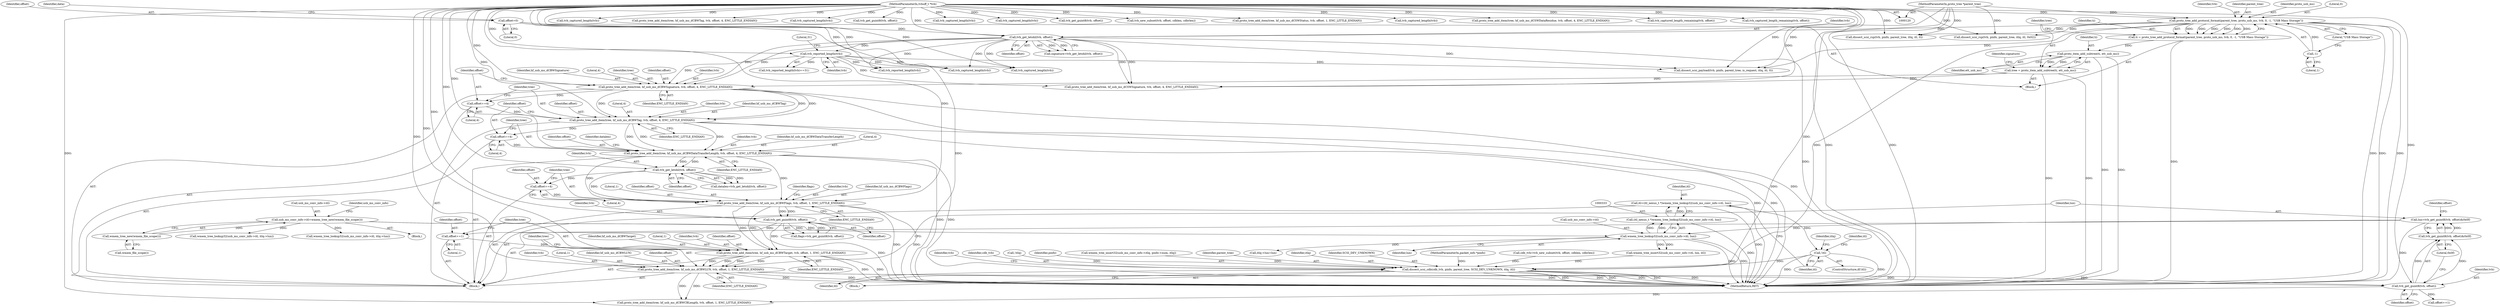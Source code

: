 digraph "0_wireshark_2cb5985bf47bdc8bea78d28483ed224abdd33dc6_1@pointer" {
"1000330" [label="(Call,itl=(itl_nexus_t *)wmem_tree_lookup32(usb_ms_conv_info->itl, lun))"];
"1000332" [label="(Call,(itl_nexus_t *)wmem_tree_lookup32(usb_ms_conv_info->itl, lun))"];
"1000334" [label="(Call,wmem_tree_lookup32(usb_ms_conv_info->itl, lun))"];
"1000168" [label="(Call,usb_ms_conv_info->itl=wmem_tree_new(wmem_file_scope()))"];
"1000172" [label="(Call,wmem_tree_new(wmem_file_scope()))"];
"1000320" [label="(Call,lun=tvb_get_guint8(tvb, offset)&0x0f)"];
"1000322" [label="(Call,tvb_get_guint8(tvb, offset)&0x0f)"];
"1000323" [label="(Call,tvb_get_guint8(tvb, offset))"];
"1000313" [label="(Call,proto_tree_add_item(tree, hf_usb_ms_dCBWLUN, tvb, offset, 1, ENC_LITTLE_ENDIAN))"];
"1000306" [label="(Call,proto_tree_add_item(tree, hf_usb_ms_dCBWTarget, tvb, offset, 1, ENC_LITTLE_ENDIAN))"];
"1000291" [label="(Call,proto_tree_add_item(tree, hf_usb_ms_dCBWFlags, tvb, offset, 1, ENC_LITTLE_ENDIAN))"];
"1000276" [label="(Call,proto_tree_add_item(tree, hf_usb_ms_dCBWDataTransferLength, tvb, offset, 4, ENC_LITTLE_ENDIAN))"];
"1000266" [label="(Call,proto_tree_add_item(tree, hf_usb_ms_dCBWTag, tvb, offset, 4, ENC_LITTLE_ENDIAN))"];
"1000256" [label="(Call,proto_tree_add_item(tree, hf_usb_ms_dCBWSignature, tvb, offset, 4, ENC_LITTLE_ENDIAN))"];
"1000228" [label="(Call,tree = proto_item_add_subtree(ti, ett_usb_ms))"];
"1000230" [label="(Call,proto_item_add_subtree(ti, ett_usb_ms))"];
"1000218" [label="(Call,ti = proto_tree_add_protocol_format(parent_tree, proto_usb_ms, tvb, 0, -1, \"USB Mass Storage\"))"];
"1000220" [label="(Call,proto_tree_add_protocol_format(parent_tree, proto_usb_ms, tvb, 0, -1, \"USB Mass Storage\"))"];
"1000123" [label="(MethodParameterIn,proto_tree *parent_tree)"];
"1000121" [label="(MethodParameterIn,tvbuff_t *tvb)"];
"1000225" [label="(Call,-1)"];
"1000235" [label="(Call,tvb_get_letohl(tvb, offset))"];
"1000135" [label="(Call,offset=0)"];
"1000246" [label="(Call,tvb_reported_length(tvb))"];
"1000263" [label="(Call,offset+=4)"];
"1000273" [label="(Call,offset+=4)"];
"1000285" [label="(Call,tvb_get_letohl(tvb, offset))"];
"1000288" [label="(Call,offset+=4)"];
"1000300" [label="(Call,tvb_get_guint8(tvb, offset))"];
"1000303" [label="(Call,offset+=1)"];
"1000340" [label="(Call,!itl)"];
"1000513" [label="(Call,dissect_scsi_cdb(cdb_tvb, pinfo, parent_tree, SCSI_DEV_UNKNOWN, itlq, itl))"];
"1000471" [label="(Call,proto_tree_add_item(tree, hf_usb_ms_dCBWCBLength, tvb, offset, 1, ENC_LITTLE_ENDIAN))"];
"1000312" [label="(Identifier,ENC_LITTLE_ENDIAN)"];
"1000339" [label="(ControlStructure,if(!itl))"];
"1000246" [label="(Call,tvb_reported_length(tvb))"];
"1000248" [label="(Literal,31)"];
"1000292" [label="(Identifier,tree)"];
"1000296" [label="(Literal,1)"];
"1000232" [label="(Identifier,ett_usb_ms)"];
"1000681" [label="(Call,dissect_scsi_payload(tvb, pinfo, parent_tree, is_request, itlq, itl, 0))"];
"1000517" [label="(Identifier,SCSI_DEV_UNKNOWN)"];
"1000332" [label="(Call,(itl_nexus_t *)wmem_tree_lookup32(usb_ms_conv_info->itl, lun))"];
"1000257" [label="(Identifier,tree)"];
"1000298" [label="(Call,flags=tvb_get_guint8(tvb, offset))"];
"1000334" [label="(Call,wmem_tree_lookup32(usb_ms_conv_info->itl, lun))"];
"1000331" [label="(Identifier,itl)"];
"1000313" [label="(Call,proto_tree_add_item(tree, hf_usb_ms_dCBWLUN, tvb, offset, 1, ENC_LITTLE_ENDIAN))"];
"1000358" [label="(Call,wmem_tree_insert32(usb_ms_conv_info->itl, lun, itl))"];
"1000262" [label="(Identifier,ENC_LITTLE_ENDIAN)"];
"1000690" [label="(Call,tvb_captured_length(tvb))"];
"1000692" [label="(MethodReturn,RET)"];
"1000280" [label="(Identifier,offset)"];
"1000340" [label="(Call,!itl)"];
"1000309" [label="(Identifier,tvb)"];
"1000282" [label="(Identifier,ENC_LITTLE_ENDIAN)"];
"1000245" [label="(Call,tvb_reported_length(tvb)==31)"];
"1000263" [label="(Call,offset+=4)"];
"1000224" [label="(Literal,0)"];
"1000271" [label="(Literal,4)"];
"1000122" [label="(MethodParameterIn,packet_info *pinfo)"];
"1000547" [label="(Call,proto_tree_add_item(tree, hf_usb_ms_dCBWTag, tvb, offset, 4, ENC_LITTLE_ENDIAN))"];
"1000269" [label="(Identifier,tvb)"];
"1000276" [label="(Call,proto_tree_add_item(tree, hf_usb_ms_dCBWDataTransferLength, tvb, offset, 4, ENC_LITTLE_ENDIAN))"];
"1000620" [label="(Call,tvb_captured_length(tvb))"];
"1000268" [label="(Identifier,hf_usb_ms_dCBWTag)"];
"1000295" [label="(Identifier,offset)"];
"1000326" [label="(Literal,0x0f)"];
"1000136" [label="(Identifier,offset)"];
"1000284" [label="(Identifier,datalen)"];
"1000576" [label="(Call,tvb_get_guint8(tvb, offset))"];
"1000335" [label="(Call,usb_ms_conv_info->itl)"];
"1000595" [label="(Call,tvb_captured_length(tvb))"];
"1000176" [label="(Identifier,usb_ms_conv_info)"];
"1000344" [label="(Identifier,itl)"];
"1000223" [label="(Identifier,tvb)"];
"1000643" [label="(Call,tvb_captured_length(tvb))"];
"1000300" [label="(Call,tvb_get_guint8(tvb, offset))"];
"1000291" [label="(Call,proto_tree_add_item(tree, hf_usb_ms_dCBWFlags, tvb, offset, 1, ENC_LITTLE_ENDIAN))"];
"1000635" [label="(Call,dissect_scsi_rsp(tvb, pinfo, parent_tree, itlq, itl, 0x02))"];
"1000506" [label="(Call,cdb_tvb=tvb_new_subset(tvb, offset, cdblen, cdbrlen))"];
"1000225" [label="(Call,-1)"];
"1000277" [label="(Identifier,tree)"];
"1000260" [label="(Identifier,offset)"];
"1000235" [label="(Call,tvb_get_letohl(tvb, offset))"];
"1000481" [label="(Call,tvb_get_guint8(tvb, offset))"];
"1000532" [label="(Call,tvb_reported_length(tvb))"];
"1000508" [label="(Call,tvb_new_subset(tvb, offset, cdblen, cdbrlen))"];
"1000287" [label="(Identifier,offset)"];
"1000125" [label="(Block,)"];
"1000305" [label="(Literal,1)"];
"1000519" [label="(Identifier,itl)"];
"1000237" [label="(Identifier,offset)"];
"1000279" [label="(Identifier,tvb)"];
"1000221" [label="(Identifier,parent_tree)"];
"1000567" [label="(Call,proto_tree_add_item(tree, hf_usb_ms_dCSWStatus, tvb, offset, 1, ENC_LITTLE_ENDIAN))"];
"1000135" [label="(Call,offset=0)"];
"1000522" [label="(Identifier,tvb)"];
"1000273" [label="(Call,offset+=4)"];
"1000230" [label="(Call,proto_item_add_subtree(ti, ett_usb_ms))"];
"1000608" [label="(Call,wmem_tree_lookup32(usb_ms_conv_info->itl, itlq->lun))"];
"1000307" [label="(Identifier,tree)"];
"1000310" [label="(Identifier,offset)"];
"1000537" [label="(Call,proto_tree_add_item(tree, hf_usb_ms_dCSWSignature, tvb, offset, 4, ENC_LITTLE_ENDIAN))"];
"1000220" [label="(Call,proto_tree_add_protocol_format(parent_tree, proto_usb_ms, tvb, 0, -1, \"USB Mass Storage\"))"];
"1000249" [label="(Block,)"];
"1000303" [label="(Call,offset+=1)"];
"1000289" [label="(Identifier,offset)"];
"1000320" [label="(Call,lun=tvb_get_guint8(tvb, offset)&0x0f)"];
"1000299" [label="(Identifier,flags)"];
"1000302" [label="(Identifier,offset)"];
"1000626" [label="(Call,dissect_scsi_rsp(tvb, pinfo, parent_tree, itlq, itl, 0))"];
"1000226" [label="(Literal,1)"];
"1000236" [label="(Identifier,tvb)"];
"1000290" [label="(Literal,4)"];
"1000286" [label="(Identifier,tvb)"];
"1000341" [label="(Identifier,itl)"];
"1000267" [label="(Identifier,tree)"];
"1000521" [label="(Call,tvb_captured_length(tvb))"];
"1000270" [label="(Identifier,offset)"];
"1000218" [label="(Call,ti = proto_tree_add_protocol_format(parent_tree, proto_usb_ms, tvb, 0, -1, \"USB Mass Storage\"))"];
"1000173" [label="(Call,wmem_file_scope())"];
"1000384" [label="(Call,itlq->lun=lun)"];
"1000328" [label="(Identifier,offset)"];
"1000123" [label="(MethodParameterIn,proto_tree *parent_tree)"];
"1000557" [label="(Call,proto_tree_add_item(tree, hf_usb_ms_dCSWDataResidue, tvb, offset, 4, ENC_LITTLE_ENDIAN))"];
"1000219" [label="(Identifier,ti)"];
"1000316" [label="(Identifier,tvb)"];
"1000661" [label="(Call,tvb_captured_length(tvb))"];
"1000137" [label="(Literal,0)"];
"1000505" [label="(Block,)"];
"1000297" [label="(Identifier,ENC_LITTLE_ENDIAN)"];
"1000285" [label="(Call,tvb_get_letohl(tvb, offset))"];
"1000229" [label="(Identifier,tree)"];
"1000222" [label="(Identifier,proto_usb_ms)"];
"1000301" [label="(Identifier,tvb)"];
"1000315" [label="(Identifier,hf_usb_ms_dCBWLUN)"];
"1000256" [label="(Call,proto_tree_add_item(tree, hf_usb_ms_dCBWSignature, tvb, offset, 4, ENC_LITTLE_ENDIAN))"];
"1000231" [label="(Identifier,ti)"];
"1000234" [label="(Identifier,signature)"];
"1000306" [label="(Call,proto_tree_add_item(tree, hf_usb_ms_dCBWTarget, tvb, offset, 1, ENC_LITTLE_ENDIAN))"];
"1000514" [label="(Identifier,cdb_tvb)"];
"1000259" [label="(Identifier,tvb)"];
"1000317" [label="(Identifier,offset)"];
"1000321" [label="(Identifier,lun)"];
"1000121" [label="(MethodParameterIn,tvbuff_t *tvb)"];
"1000330" [label="(Call,itl=(itl_nexus_t *)wmem_tree_lookup32(usb_ms_conv_info->itl, lun))"];
"1000376" [label="(Call,!itlq)"];
"1000494" [label="(Call,tvb_captured_length_remaining(tvb, offset))"];
"1000365" [label="(Identifier,itlq)"];
"1000275" [label="(Literal,4)"];
"1000169" [label="(Call,usb_ms_conv_info->itl)"];
"1000283" [label="(Call,datalen=tvb_get_letohl(tvb, offset))"];
"1000264" [label="(Identifier,offset)"];
"1000515" [label="(Identifier,pinfo)"];
"1000327" [label="(Call,offset+=1)"];
"1000513" [label="(Call,dissect_scsi_cdb(cdb_tvb, pinfo, parent_tree, SCSI_DEV_UNKNOWN, itlq, itl))"];
"1000258" [label="(Identifier,hf_usb_ms_dCBWSignature)"];
"1000278" [label="(Identifier,hf_usb_ms_dCBWDataTransferLength)"];
"1000233" [label="(Call,signature=tvb_get_letohl(tvb, offset))"];
"1000318" [label="(Literal,1)"];
"1000319" [label="(Identifier,ENC_LITTLE_ENDIAN)"];
"1000667" [label="(Call,wmem_tree_lookup32(usb_ms_conv_info->itl, itlq->lun))"];
"1000314" [label="(Identifier,tree)"];
"1000463" [label="(Call,wmem_tree_insert32(usb_ms_conv_info->itlq, pinfo->num, itlq))"];
"1000324" [label="(Identifier,tvb)"];
"1000323" [label="(Call,tvb_get_guint8(tvb, offset))"];
"1000162" [label="(Block,)"];
"1000325" [label="(Identifier,offset)"];
"1000143" [label="(Identifier,data)"];
"1000172" [label="(Call,wmem_tree_new(wmem_file_scope()))"];
"1000679" [label="(Call,tvb_captured_length(tvb))"];
"1000322" [label="(Call,tvb_get_guint8(tvb, offset)&0x0f)"];
"1000338" [label="(Identifier,lun)"];
"1000265" [label="(Literal,4)"];
"1000294" [label="(Identifier,tvb)"];
"1000274" [label="(Identifier,offset)"];
"1000227" [label="(Literal,\"USB Mass Storage\")"];
"1000293" [label="(Identifier,hf_usb_ms_dCBWFlags)"];
"1000288" [label="(Call,offset+=4)"];
"1000228" [label="(Call,tree = proto_item_add_subtree(ti, ett_usb_ms))"];
"1000308" [label="(Identifier,hf_usb_ms_dCBWTarget)"];
"1000500" [label="(Call,tvb_captured_length_remaining(tvb, offset))"];
"1000168" [label="(Call,usb_ms_conv_info->itl=wmem_tree_new(wmem_file_scope()))"];
"1000304" [label="(Identifier,offset)"];
"1000261" [label="(Literal,4)"];
"1000516" [label="(Identifier,parent_tree)"];
"1000518" [label="(Identifier,itlq)"];
"1000272" [label="(Identifier,ENC_LITTLE_ENDIAN)"];
"1000266" [label="(Call,proto_tree_add_item(tree, hf_usb_ms_dCBWTag, tvb, offset, 4, ENC_LITTLE_ENDIAN))"];
"1000247" [label="(Identifier,tvb)"];
"1000311" [label="(Literal,1)"];
"1000281" [label="(Literal,4)"];
"1000330" -> "1000249"  [label="AST: "];
"1000330" -> "1000332"  [label="CFG: "];
"1000331" -> "1000330"  [label="AST: "];
"1000332" -> "1000330"  [label="AST: "];
"1000341" -> "1000330"  [label="CFG: "];
"1000330" -> "1000692"  [label="DDG: "];
"1000332" -> "1000330"  [label="DDG: "];
"1000330" -> "1000340"  [label="DDG: "];
"1000332" -> "1000334"  [label="CFG: "];
"1000333" -> "1000332"  [label="AST: "];
"1000334" -> "1000332"  [label="AST: "];
"1000332" -> "1000692"  [label="DDG: "];
"1000334" -> "1000332"  [label="DDG: "];
"1000334" -> "1000332"  [label="DDG: "];
"1000334" -> "1000338"  [label="CFG: "];
"1000335" -> "1000334"  [label="AST: "];
"1000338" -> "1000334"  [label="AST: "];
"1000334" -> "1000692"  [label="DDG: "];
"1000334" -> "1000692"  [label="DDG: "];
"1000168" -> "1000334"  [label="DDG: "];
"1000320" -> "1000334"  [label="DDG: "];
"1000334" -> "1000358"  [label="DDG: "];
"1000334" -> "1000358"  [label="DDG: "];
"1000334" -> "1000384"  [label="DDG: "];
"1000168" -> "1000162"  [label="AST: "];
"1000168" -> "1000172"  [label="CFG: "];
"1000169" -> "1000168"  [label="AST: "];
"1000172" -> "1000168"  [label="AST: "];
"1000176" -> "1000168"  [label="CFG: "];
"1000168" -> "1000692"  [label="DDG: "];
"1000172" -> "1000168"  [label="DDG: "];
"1000168" -> "1000608"  [label="DDG: "];
"1000168" -> "1000667"  [label="DDG: "];
"1000172" -> "1000173"  [label="CFG: "];
"1000173" -> "1000172"  [label="AST: "];
"1000320" -> "1000249"  [label="AST: "];
"1000320" -> "1000322"  [label="CFG: "];
"1000321" -> "1000320"  [label="AST: "];
"1000322" -> "1000320"  [label="AST: "];
"1000328" -> "1000320"  [label="CFG: "];
"1000320" -> "1000692"  [label="DDG: "];
"1000322" -> "1000320"  [label="DDG: "];
"1000322" -> "1000320"  [label="DDG: "];
"1000322" -> "1000326"  [label="CFG: "];
"1000323" -> "1000322"  [label="AST: "];
"1000326" -> "1000322"  [label="AST: "];
"1000323" -> "1000322"  [label="DDG: "];
"1000323" -> "1000322"  [label="DDG: "];
"1000323" -> "1000325"  [label="CFG: "];
"1000324" -> "1000323"  [label="AST: "];
"1000325" -> "1000323"  [label="AST: "];
"1000326" -> "1000323"  [label="CFG: "];
"1000313" -> "1000323"  [label="DDG: "];
"1000313" -> "1000323"  [label="DDG: "];
"1000121" -> "1000323"  [label="DDG: "];
"1000323" -> "1000327"  [label="DDG: "];
"1000323" -> "1000471"  [label="DDG: "];
"1000313" -> "1000249"  [label="AST: "];
"1000313" -> "1000319"  [label="CFG: "];
"1000314" -> "1000313"  [label="AST: "];
"1000315" -> "1000313"  [label="AST: "];
"1000316" -> "1000313"  [label="AST: "];
"1000317" -> "1000313"  [label="AST: "];
"1000318" -> "1000313"  [label="AST: "];
"1000319" -> "1000313"  [label="AST: "];
"1000321" -> "1000313"  [label="CFG: "];
"1000313" -> "1000692"  [label="DDG: "];
"1000313" -> "1000692"  [label="DDG: "];
"1000306" -> "1000313"  [label="DDG: "];
"1000306" -> "1000313"  [label="DDG: "];
"1000306" -> "1000313"  [label="DDG: "];
"1000306" -> "1000313"  [label="DDG: "];
"1000121" -> "1000313"  [label="DDG: "];
"1000313" -> "1000471"  [label="DDG: "];
"1000313" -> "1000471"  [label="DDG: "];
"1000306" -> "1000249"  [label="AST: "];
"1000306" -> "1000312"  [label="CFG: "];
"1000307" -> "1000306"  [label="AST: "];
"1000308" -> "1000306"  [label="AST: "];
"1000309" -> "1000306"  [label="AST: "];
"1000310" -> "1000306"  [label="AST: "];
"1000311" -> "1000306"  [label="AST: "];
"1000312" -> "1000306"  [label="AST: "];
"1000314" -> "1000306"  [label="CFG: "];
"1000306" -> "1000692"  [label="DDG: "];
"1000306" -> "1000692"  [label="DDG: "];
"1000291" -> "1000306"  [label="DDG: "];
"1000291" -> "1000306"  [label="DDG: "];
"1000300" -> "1000306"  [label="DDG: "];
"1000121" -> "1000306"  [label="DDG: "];
"1000303" -> "1000306"  [label="DDG: "];
"1000291" -> "1000249"  [label="AST: "];
"1000291" -> "1000297"  [label="CFG: "];
"1000292" -> "1000291"  [label="AST: "];
"1000293" -> "1000291"  [label="AST: "];
"1000294" -> "1000291"  [label="AST: "];
"1000295" -> "1000291"  [label="AST: "];
"1000296" -> "1000291"  [label="AST: "];
"1000297" -> "1000291"  [label="AST: "];
"1000299" -> "1000291"  [label="CFG: "];
"1000291" -> "1000692"  [label="DDG: "];
"1000291" -> "1000692"  [label="DDG: "];
"1000276" -> "1000291"  [label="DDG: "];
"1000276" -> "1000291"  [label="DDG: "];
"1000285" -> "1000291"  [label="DDG: "];
"1000121" -> "1000291"  [label="DDG: "];
"1000288" -> "1000291"  [label="DDG: "];
"1000291" -> "1000300"  [label="DDG: "];
"1000291" -> "1000300"  [label="DDG: "];
"1000276" -> "1000249"  [label="AST: "];
"1000276" -> "1000282"  [label="CFG: "];
"1000277" -> "1000276"  [label="AST: "];
"1000278" -> "1000276"  [label="AST: "];
"1000279" -> "1000276"  [label="AST: "];
"1000280" -> "1000276"  [label="AST: "];
"1000281" -> "1000276"  [label="AST: "];
"1000282" -> "1000276"  [label="AST: "];
"1000284" -> "1000276"  [label="CFG: "];
"1000276" -> "1000692"  [label="DDG: "];
"1000276" -> "1000692"  [label="DDG: "];
"1000266" -> "1000276"  [label="DDG: "];
"1000266" -> "1000276"  [label="DDG: "];
"1000266" -> "1000276"  [label="DDG: "];
"1000121" -> "1000276"  [label="DDG: "];
"1000273" -> "1000276"  [label="DDG: "];
"1000276" -> "1000285"  [label="DDG: "];
"1000276" -> "1000285"  [label="DDG: "];
"1000266" -> "1000249"  [label="AST: "];
"1000266" -> "1000272"  [label="CFG: "];
"1000267" -> "1000266"  [label="AST: "];
"1000268" -> "1000266"  [label="AST: "];
"1000269" -> "1000266"  [label="AST: "];
"1000270" -> "1000266"  [label="AST: "];
"1000271" -> "1000266"  [label="AST: "];
"1000272" -> "1000266"  [label="AST: "];
"1000274" -> "1000266"  [label="CFG: "];
"1000266" -> "1000692"  [label="DDG: "];
"1000266" -> "1000692"  [label="DDG: "];
"1000256" -> "1000266"  [label="DDG: "];
"1000256" -> "1000266"  [label="DDG: "];
"1000256" -> "1000266"  [label="DDG: "];
"1000121" -> "1000266"  [label="DDG: "];
"1000263" -> "1000266"  [label="DDG: "];
"1000266" -> "1000273"  [label="DDG: "];
"1000256" -> "1000249"  [label="AST: "];
"1000256" -> "1000262"  [label="CFG: "];
"1000257" -> "1000256"  [label="AST: "];
"1000258" -> "1000256"  [label="AST: "];
"1000259" -> "1000256"  [label="AST: "];
"1000260" -> "1000256"  [label="AST: "];
"1000261" -> "1000256"  [label="AST: "];
"1000262" -> "1000256"  [label="AST: "];
"1000264" -> "1000256"  [label="CFG: "];
"1000256" -> "1000692"  [label="DDG: "];
"1000256" -> "1000692"  [label="DDG: "];
"1000228" -> "1000256"  [label="DDG: "];
"1000235" -> "1000256"  [label="DDG: "];
"1000235" -> "1000256"  [label="DDG: "];
"1000246" -> "1000256"  [label="DDG: "];
"1000121" -> "1000256"  [label="DDG: "];
"1000256" -> "1000263"  [label="DDG: "];
"1000228" -> "1000125"  [label="AST: "];
"1000228" -> "1000230"  [label="CFG: "];
"1000229" -> "1000228"  [label="AST: "];
"1000230" -> "1000228"  [label="AST: "];
"1000234" -> "1000228"  [label="CFG: "];
"1000228" -> "1000692"  [label="DDG: "];
"1000228" -> "1000692"  [label="DDG: "];
"1000230" -> "1000228"  [label="DDG: "];
"1000230" -> "1000228"  [label="DDG: "];
"1000228" -> "1000537"  [label="DDG: "];
"1000230" -> "1000232"  [label="CFG: "];
"1000231" -> "1000230"  [label="AST: "];
"1000232" -> "1000230"  [label="AST: "];
"1000230" -> "1000692"  [label="DDG: "];
"1000230" -> "1000692"  [label="DDG: "];
"1000218" -> "1000230"  [label="DDG: "];
"1000218" -> "1000125"  [label="AST: "];
"1000218" -> "1000220"  [label="CFG: "];
"1000219" -> "1000218"  [label="AST: "];
"1000220" -> "1000218"  [label="AST: "];
"1000229" -> "1000218"  [label="CFG: "];
"1000218" -> "1000692"  [label="DDG: "];
"1000220" -> "1000218"  [label="DDG: "];
"1000220" -> "1000218"  [label="DDG: "];
"1000220" -> "1000218"  [label="DDG: "];
"1000220" -> "1000218"  [label="DDG: "];
"1000220" -> "1000218"  [label="DDG: "];
"1000220" -> "1000218"  [label="DDG: "];
"1000220" -> "1000227"  [label="CFG: "];
"1000221" -> "1000220"  [label="AST: "];
"1000222" -> "1000220"  [label="AST: "];
"1000223" -> "1000220"  [label="AST: "];
"1000224" -> "1000220"  [label="AST: "];
"1000225" -> "1000220"  [label="AST: "];
"1000227" -> "1000220"  [label="AST: "];
"1000220" -> "1000692"  [label="DDG: "];
"1000220" -> "1000692"  [label="DDG: "];
"1000220" -> "1000692"  [label="DDG: "];
"1000123" -> "1000220"  [label="DDG: "];
"1000121" -> "1000220"  [label="DDG: "];
"1000225" -> "1000220"  [label="DDG: "];
"1000220" -> "1000235"  [label="DDG: "];
"1000220" -> "1000513"  [label="DDG: "];
"1000220" -> "1000626"  [label="DDG: "];
"1000220" -> "1000635"  [label="DDG: "];
"1000220" -> "1000681"  [label="DDG: "];
"1000123" -> "1000120"  [label="AST: "];
"1000123" -> "1000692"  [label="DDG: "];
"1000123" -> "1000513"  [label="DDG: "];
"1000123" -> "1000626"  [label="DDG: "];
"1000123" -> "1000635"  [label="DDG: "];
"1000123" -> "1000681"  [label="DDG: "];
"1000121" -> "1000120"  [label="AST: "];
"1000121" -> "1000692"  [label="DDG: "];
"1000121" -> "1000235"  [label="DDG: "];
"1000121" -> "1000246"  [label="DDG: "];
"1000121" -> "1000285"  [label="DDG: "];
"1000121" -> "1000300"  [label="DDG: "];
"1000121" -> "1000471"  [label="DDG: "];
"1000121" -> "1000481"  [label="DDG: "];
"1000121" -> "1000494"  [label="DDG: "];
"1000121" -> "1000500"  [label="DDG: "];
"1000121" -> "1000508"  [label="DDG: "];
"1000121" -> "1000521"  [label="DDG: "];
"1000121" -> "1000532"  [label="DDG: "];
"1000121" -> "1000537"  [label="DDG: "];
"1000121" -> "1000547"  [label="DDG: "];
"1000121" -> "1000557"  [label="DDG: "];
"1000121" -> "1000567"  [label="DDG: "];
"1000121" -> "1000576"  [label="DDG: "];
"1000121" -> "1000595"  [label="DDG: "];
"1000121" -> "1000620"  [label="DDG: "];
"1000121" -> "1000626"  [label="DDG: "];
"1000121" -> "1000635"  [label="DDG: "];
"1000121" -> "1000643"  [label="DDG: "];
"1000121" -> "1000661"  [label="DDG: "];
"1000121" -> "1000679"  [label="DDG: "];
"1000121" -> "1000681"  [label="DDG: "];
"1000121" -> "1000690"  [label="DDG: "];
"1000225" -> "1000226"  [label="CFG: "];
"1000226" -> "1000225"  [label="AST: "];
"1000227" -> "1000225"  [label="CFG: "];
"1000235" -> "1000233"  [label="AST: "];
"1000235" -> "1000237"  [label="CFG: "];
"1000236" -> "1000235"  [label="AST: "];
"1000237" -> "1000235"  [label="AST: "];
"1000233" -> "1000235"  [label="CFG: "];
"1000235" -> "1000692"  [label="DDG: "];
"1000235" -> "1000233"  [label="DDG: "];
"1000235" -> "1000233"  [label="DDG: "];
"1000135" -> "1000235"  [label="DDG: "];
"1000235" -> "1000246"  [label="DDG: "];
"1000235" -> "1000532"  [label="DDG: "];
"1000235" -> "1000537"  [label="DDG: "];
"1000235" -> "1000537"  [label="DDG: "];
"1000235" -> "1000661"  [label="DDG: "];
"1000235" -> "1000679"  [label="DDG: "];
"1000235" -> "1000681"  [label="DDG: "];
"1000135" -> "1000125"  [label="AST: "];
"1000135" -> "1000137"  [label="CFG: "];
"1000136" -> "1000135"  [label="AST: "];
"1000137" -> "1000135"  [label="AST: "];
"1000143" -> "1000135"  [label="CFG: "];
"1000135" -> "1000692"  [label="DDG: "];
"1000246" -> "1000245"  [label="AST: "];
"1000246" -> "1000247"  [label="CFG: "];
"1000247" -> "1000246"  [label="AST: "];
"1000248" -> "1000246"  [label="CFG: "];
"1000246" -> "1000245"  [label="DDG: "];
"1000246" -> "1000532"  [label="DDG: "];
"1000246" -> "1000537"  [label="DDG: "];
"1000246" -> "1000661"  [label="DDG: "];
"1000246" -> "1000679"  [label="DDG: "];
"1000246" -> "1000681"  [label="DDG: "];
"1000263" -> "1000249"  [label="AST: "];
"1000263" -> "1000265"  [label="CFG: "];
"1000264" -> "1000263"  [label="AST: "];
"1000265" -> "1000263"  [label="AST: "];
"1000267" -> "1000263"  [label="CFG: "];
"1000273" -> "1000249"  [label="AST: "];
"1000273" -> "1000275"  [label="CFG: "];
"1000274" -> "1000273"  [label="AST: "];
"1000275" -> "1000273"  [label="AST: "];
"1000277" -> "1000273"  [label="CFG: "];
"1000285" -> "1000283"  [label="AST: "];
"1000285" -> "1000287"  [label="CFG: "];
"1000286" -> "1000285"  [label="AST: "];
"1000287" -> "1000285"  [label="AST: "];
"1000283" -> "1000285"  [label="CFG: "];
"1000285" -> "1000283"  [label="DDG: "];
"1000285" -> "1000283"  [label="DDG: "];
"1000285" -> "1000288"  [label="DDG: "];
"1000288" -> "1000249"  [label="AST: "];
"1000288" -> "1000290"  [label="CFG: "];
"1000289" -> "1000288"  [label="AST: "];
"1000290" -> "1000288"  [label="AST: "];
"1000292" -> "1000288"  [label="CFG: "];
"1000300" -> "1000298"  [label="AST: "];
"1000300" -> "1000302"  [label="CFG: "];
"1000301" -> "1000300"  [label="AST: "];
"1000302" -> "1000300"  [label="AST: "];
"1000298" -> "1000300"  [label="CFG: "];
"1000300" -> "1000298"  [label="DDG: "];
"1000300" -> "1000298"  [label="DDG: "];
"1000300" -> "1000303"  [label="DDG: "];
"1000303" -> "1000249"  [label="AST: "];
"1000303" -> "1000305"  [label="CFG: "];
"1000304" -> "1000303"  [label="AST: "];
"1000305" -> "1000303"  [label="AST: "];
"1000307" -> "1000303"  [label="CFG: "];
"1000340" -> "1000339"  [label="AST: "];
"1000340" -> "1000341"  [label="CFG: "];
"1000341" -> "1000340"  [label="AST: "];
"1000344" -> "1000340"  [label="CFG: "];
"1000365" -> "1000340"  [label="CFG: "];
"1000340" -> "1000692"  [label="DDG: "];
"1000340" -> "1000692"  [label="DDG: "];
"1000340" -> "1000513"  [label="DDG: "];
"1000513" -> "1000505"  [label="AST: "];
"1000513" -> "1000519"  [label="CFG: "];
"1000514" -> "1000513"  [label="AST: "];
"1000515" -> "1000513"  [label="AST: "];
"1000516" -> "1000513"  [label="AST: "];
"1000517" -> "1000513"  [label="AST: "];
"1000518" -> "1000513"  [label="AST: "];
"1000519" -> "1000513"  [label="AST: "];
"1000522" -> "1000513"  [label="CFG: "];
"1000513" -> "1000692"  [label="DDG: "];
"1000513" -> "1000692"  [label="DDG: "];
"1000513" -> "1000692"  [label="DDG: "];
"1000513" -> "1000692"  [label="DDG: "];
"1000513" -> "1000692"  [label="DDG: "];
"1000513" -> "1000692"  [label="DDG: "];
"1000513" -> "1000692"  [label="DDG: "];
"1000506" -> "1000513"  [label="DDG: "];
"1000122" -> "1000513"  [label="DDG: "];
"1000376" -> "1000513"  [label="DDG: "];
"1000463" -> "1000513"  [label="DDG: "];
"1000358" -> "1000513"  [label="DDG: "];
}
